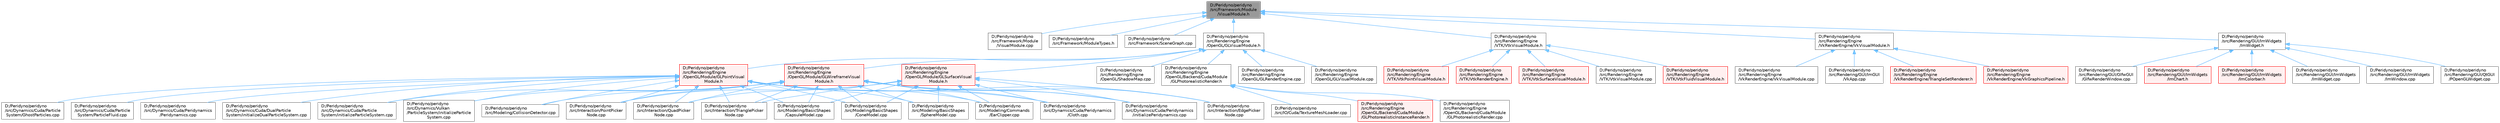 digraph "D:/Peridyno/peridyno/src/Framework/Module/VisualModule.h"
{
 // LATEX_PDF_SIZE
  bgcolor="transparent";
  edge [fontname=Helvetica,fontsize=10,labelfontname=Helvetica,labelfontsize=10];
  node [fontname=Helvetica,fontsize=10,shape=box,height=0.2,width=0.4];
  Node1 [id="Node000001",label="D:/Peridyno/peridyno\l/src/Framework/Module\l/VisualModule.h",height=0.2,width=0.4,color="gray40", fillcolor="grey60", style="filled", fontcolor="black",tooltip=" "];
  Node1 -> Node2 [id="edge1_Node000001_Node000002",dir="back",color="steelblue1",style="solid",tooltip=" "];
  Node2 [id="Node000002",label="D:/Peridyno/peridyno\l/src/Framework/Module\l/VisualModule.cpp",height=0.2,width=0.4,color="grey40", fillcolor="white", style="filled",URL="$_visual_module_8cpp.html",tooltip=" "];
  Node1 -> Node3 [id="edge2_Node000001_Node000003",dir="back",color="steelblue1",style="solid",tooltip=" "];
  Node3 [id="Node000003",label="D:/Peridyno/peridyno\l/src/Framework/ModuleTypes.h",height=0.2,width=0.4,color="grey40", fillcolor="white", style="filled",URL="$_module_types_8h.html",tooltip=" "];
  Node1 -> Node4 [id="edge3_Node000001_Node000004",dir="back",color="steelblue1",style="solid",tooltip=" "];
  Node4 [id="Node000004",label="D:/Peridyno/peridyno\l/src/Framework/SceneGraph.cpp",height=0.2,width=0.4,color="grey40", fillcolor="white", style="filled",URL="$_scene_graph_8cpp.html",tooltip=" "];
  Node1 -> Node5 [id="edge4_Node000001_Node000005",dir="back",color="steelblue1",style="solid",tooltip=" "];
  Node5 [id="Node000005",label="D:/Peridyno/peridyno\l/src/Rendering/Engine\l/OpenGL/GLVisualModule.h",height=0.2,width=0.4,color="grey40", fillcolor="white", style="filled",URL="$_g_l_visual_module_8h.html",tooltip=" "];
  Node5 -> Node6 [id="edge5_Node000005_Node000006",dir="back",color="steelblue1",style="solid",tooltip=" "];
  Node6 [id="Node000006",label="D:/Peridyno/peridyno\l/src/Rendering/Engine\l/OpenGL/Backend/Cuda/Module\l/GLPhotorealisticRender.h",height=0.2,width=0.4,color="grey40", fillcolor="white", style="filled",URL="$_g_l_photorealistic_render_8h.html",tooltip=" "];
  Node6 -> Node7 [id="edge6_Node000006_Node000007",dir="back",color="steelblue1",style="solid",tooltip=" "];
  Node7 [id="Node000007",label="D:/Peridyno/peridyno\l/src/IO/Cuda/TextureMeshLoader.cpp",height=0.2,width=0.4,color="grey40", fillcolor="white", style="filled",URL="$_texture_mesh_loader_8cpp.html",tooltip=" "];
  Node6 -> Node8 [id="edge7_Node000006_Node000008",dir="back",color="steelblue1",style="solid",tooltip=" "];
  Node8 [id="Node000008",label="D:/Peridyno/peridyno\l/src/Rendering/Engine\l/OpenGL/Backend/Cuda/Module\l/GLPhotorealisticInstanceRender.h",height=0.2,width=0.4,color="red", fillcolor="#FFF0F0", style="filled",URL="$_g_l_photorealistic_instance_render_8h.html",tooltip=" "];
  Node6 -> Node15 [id="edge8_Node000006_Node000015",dir="back",color="steelblue1",style="solid",tooltip=" "];
  Node15 [id="Node000015",label="D:/Peridyno/peridyno\l/src/Rendering/Engine\l/OpenGL/Backend/Cuda/Module\l/GLPhotorealisticRender.cpp",height=0.2,width=0.4,color="grey40", fillcolor="white", style="filled",URL="$_g_l_photorealistic_render_8cpp.html",tooltip=" "];
  Node5 -> Node16 [id="edge9_Node000005_Node000016",dir="back",color="steelblue1",style="solid",tooltip=" "];
  Node16 [id="Node000016",label="D:/Peridyno/peridyno\l/src/Rendering/Engine\l/OpenGL/GLRenderEngine.cpp",height=0.2,width=0.4,color="grey40", fillcolor="white", style="filled",URL="$_g_l_render_engine_8cpp.html",tooltip=" "];
  Node5 -> Node17 [id="edge10_Node000005_Node000017",dir="back",color="steelblue1",style="solid",tooltip=" "];
  Node17 [id="Node000017",label="D:/Peridyno/peridyno\l/src/Rendering/Engine\l/OpenGL/GLVisualModule.cpp",height=0.2,width=0.4,color="grey40", fillcolor="white", style="filled",URL="$_g_l_visual_module_8cpp.html",tooltip=" "];
  Node5 -> Node18 [id="edge11_Node000005_Node000018",dir="back",color="steelblue1",style="solid",tooltip=" "];
  Node18 [id="Node000018",label="D:/Peridyno/peridyno\l/src/Rendering/Engine\l/OpenGL/Module/GLPointVisual\lModule.h",height=0.2,width=0.4,color="red", fillcolor="#FFF0F0", style="filled",URL="$_g_l_point_visual_module_8h.html",tooltip=" "];
  Node18 -> Node19 [id="edge12_Node000018_Node000019",dir="back",color="steelblue1",style="solid",tooltip=" "];
  Node19 [id="Node000019",label="D:/Peridyno/peridyno\l/src/Dynamics/Cuda/DualParticle\lSystem/initializeDualParticleSystem.cpp",height=0.2,width=0.4,color="grey40", fillcolor="white", style="filled",URL="$initialize_dual_particle_system_8cpp.html",tooltip=" "];
  Node18 -> Node20 [id="edge13_Node000018_Node000020",dir="back",color="steelblue1",style="solid",tooltip=" "];
  Node20 [id="Node000020",label="D:/Peridyno/peridyno\l/src/Dynamics/Cuda/Particle\lSystem/GhostParticles.cpp",height=0.2,width=0.4,color="grey40", fillcolor="white", style="filled",URL="$_ghost_particles_8cpp.html",tooltip=" "];
  Node18 -> Node21 [id="edge14_Node000018_Node000021",dir="back",color="steelblue1",style="solid",tooltip=" "];
  Node21 [id="Node000021",label="D:/Peridyno/peridyno\l/src/Dynamics/Cuda/Particle\lSystem/ParticleFluid.cpp",height=0.2,width=0.4,color="grey40", fillcolor="white", style="filled",URL="$_cuda_2_particle_system_2_particle_fluid_8cpp.html",tooltip=" "];
  Node18 -> Node22 [id="edge15_Node000018_Node000022",dir="back",color="steelblue1",style="solid",tooltip=" "];
  Node22 [id="Node000022",label="D:/Peridyno/peridyno\l/src/Dynamics/Cuda/Particle\lSystem/initializeParticleSystem.cpp",height=0.2,width=0.4,color="grey40", fillcolor="white", style="filled",URL="$_cuda_2_particle_system_2initialize_particle_system_8cpp.html",tooltip=" "];
  Node18 -> Node23 [id="edge16_Node000018_Node000023",dir="back",color="steelblue1",style="solid",tooltip=" "];
  Node23 [id="Node000023",label="D:/Peridyno/peridyno\l/src/Dynamics/Cuda/Peridynamics\l/Cloth.cpp",height=0.2,width=0.4,color="grey40", fillcolor="white", style="filled",URL="$_cloth_8cpp.html",tooltip=" "];
  Node18 -> Node24 [id="edge17_Node000018_Node000024",dir="back",color="steelblue1",style="solid",tooltip=" "];
  Node24 [id="Node000024",label="D:/Peridyno/peridyno\l/src/Dynamics/Cuda/Peridynamics\l/Peridynamics.cpp",height=0.2,width=0.4,color="grey40", fillcolor="white", style="filled",URL="$_peridynamics_8cpp.html",tooltip=" "];
  Node18 -> Node25 [id="edge18_Node000018_Node000025",dir="back",color="steelblue1",style="solid",tooltip=" "];
  Node25 [id="Node000025",label="D:/Peridyno/peridyno\l/src/Dynamics/Cuda/Peridynamics\l/initializePeridynamics.cpp",height=0.2,width=0.4,color="grey40", fillcolor="white", style="filled",URL="$initialize_peridynamics_8cpp.html",tooltip=" "];
  Node18 -> Node26 [id="edge19_Node000018_Node000026",dir="back",color="steelblue1",style="solid",tooltip=" "];
  Node26 [id="Node000026",label="D:/Peridyno/peridyno\l/src/Dynamics/Vulkan\l/ParticleSystem/initializeParticle\lSystem.cpp",height=0.2,width=0.4,color="grey40", fillcolor="white", style="filled",URL="$_vulkan_2_particle_system_2initialize_particle_system_8cpp.html",tooltip=" "];
  Node18 -> Node27 [id="edge20_Node000018_Node000027",dir="back",color="steelblue1",style="solid",tooltip=" "];
  Node27 [id="Node000027",label="D:/Peridyno/peridyno\l/src/Interaction/EdgePicker\lNode.cpp",height=0.2,width=0.4,color="grey40", fillcolor="white", style="filled",URL="$_edge_picker_node_8cpp.html",tooltip=" "];
  Node18 -> Node28 [id="edge21_Node000018_Node000028",dir="back",color="steelblue1",style="solid",tooltip=" "];
  Node28 [id="Node000028",label="D:/Peridyno/peridyno\l/src/Interaction/PointPicker\lNode.cpp",height=0.2,width=0.4,color="grey40", fillcolor="white", style="filled",URL="$_point_picker_node_8cpp.html",tooltip=" "];
  Node18 -> Node29 [id="edge22_Node000018_Node000029",dir="back",color="steelblue1",style="solid",tooltip=" "];
  Node29 [id="Node000029",label="D:/Peridyno/peridyno\l/src/Interaction/QuadPicker\lNode.cpp",height=0.2,width=0.4,color="grey40", fillcolor="white", style="filled",URL="$_quad_picker_node_8cpp.html",tooltip=" "];
  Node18 -> Node30 [id="edge23_Node000018_Node000030",dir="back",color="steelblue1",style="solid",tooltip=" "];
  Node30 [id="Node000030",label="D:/Peridyno/peridyno\l/src/Interaction/TrianglePicker\lNode.cpp",height=0.2,width=0.4,color="grey40", fillcolor="white", style="filled",URL="$_triangle_picker_node_8cpp.html",tooltip=" "];
  Node18 -> Node31 [id="edge24_Node000018_Node000031",dir="back",color="steelblue1",style="solid",tooltip=" "];
  Node31 [id="Node000031",label="D:/Peridyno/peridyno\l/src/Modeling/BasicShapes\l/CapsuleModel.cpp",height=0.2,width=0.4,color="grey40", fillcolor="white", style="filled",URL="$_capsule_model_8cpp.html",tooltip=" "];
  Node18 -> Node32 [id="edge25_Node000018_Node000032",dir="back",color="steelblue1",style="solid",tooltip=" "];
  Node32 [id="Node000032",label="D:/Peridyno/peridyno\l/src/Modeling/BasicShapes\l/ConeModel.cpp",height=0.2,width=0.4,color="grey40", fillcolor="white", style="filled",URL="$_cone_model_8cpp.html",tooltip=" "];
  Node18 -> Node33 [id="edge26_Node000018_Node000033",dir="back",color="steelblue1",style="solid",tooltip=" "];
  Node33 [id="Node000033",label="D:/Peridyno/peridyno\l/src/Modeling/BasicShapes\l/SphereModel.cpp",height=0.2,width=0.4,color="grey40", fillcolor="white", style="filled",URL="$_sphere_model_8cpp.html",tooltip=" "];
  Node18 -> Node34 [id="edge27_Node000018_Node000034",dir="back",color="steelblue1",style="solid",tooltip=" "];
  Node34 [id="Node000034",label="D:/Peridyno/peridyno\l/src/Modeling/CollisionDetector.cpp",height=0.2,width=0.4,color="grey40", fillcolor="white", style="filled",URL="$_collision_detector_8cpp.html",tooltip=" "];
  Node18 -> Node35 [id="edge28_Node000018_Node000035",dir="back",color="steelblue1",style="solid",tooltip=" "];
  Node35 [id="Node000035",label="D:/Peridyno/peridyno\l/src/Modeling/Commands\l/EarClipper.cpp",height=0.2,width=0.4,color="grey40", fillcolor="white", style="filled",URL="$_ear_clipper_8cpp.html",tooltip=" "];
  Node5 -> Node51 [id="edge29_Node000005_Node000051",dir="back",color="steelblue1",style="solid",tooltip=" "];
  Node51 [id="Node000051",label="D:/Peridyno/peridyno\l/src/Rendering/Engine\l/OpenGL/Module/GLSurfaceVisual\lModule.h",height=0.2,width=0.4,color="red", fillcolor="#FFF0F0", style="filled",URL="$_g_l_surface_visual_module_8h.html",tooltip=" "];
  Node51 -> Node23 [id="edge30_Node000051_Node000023",dir="back",color="steelblue1",style="solid",tooltip=" "];
  Node51 -> Node25 [id="edge31_Node000051_Node000025",dir="back",color="steelblue1",style="solid",tooltip=" "];
  Node51 -> Node27 [id="edge32_Node000051_Node000027",dir="back",color="steelblue1",style="solid",tooltip=" "];
  Node51 -> Node28 [id="edge33_Node000051_Node000028",dir="back",color="steelblue1",style="solid",tooltip=" "];
  Node51 -> Node29 [id="edge34_Node000051_Node000029",dir="back",color="steelblue1",style="solid",tooltip=" "];
  Node51 -> Node30 [id="edge35_Node000051_Node000030",dir="back",color="steelblue1",style="solid",tooltip=" "];
  Node51 -> Node31 [id="edge36_Node000051_Node000031",dir="back",color="steelblue1",style="solid",tooltip=" "];
  Node51 -> Node32 [id="edge37_Node000051_Node000032",dir="back",color="steelblue1",style="solid",tooltip=" "];
  Node51 -> Node33 [id="edge38_Node000051_Node000033",dir="back",color="steelblue1",style="solid",tooltip=" "];
  Node51 -> Node35 [id="edge39_Node000051_Node000035",dir="back",color="steelblue1",style="solid",tooltip=" "];
  Node5 -> Node78 [id="edge40_Node000005_Node000078",dir="back",color="steelblue1",style="solid",tooltip=" "];
  Node78 [id="Node000078",label="D:/Peridyno/peridyno\l/src/Rendering/Engine\l/OpenGL/Module/GLWireframeVisual\lModule.h",height=0.2,width=0.4,color="red", fillcolor="#FFF0F0", style="filled",URL="$_g_l_wireframe_visual_module_8h.html",tooltip=" "];
  Node78 -> Node22 [id="edge41_Node000078_Node000022",dir="back",color="steelblue1",style="solid",tooltip=" "];
  Node78 -> Node23 [id="edge42_Node000078_Node000023",dir="back",color="steelblue1",style="solid",tooltip=" "];
  Node78 -> Node25 [id="edge43_Node000078_Node000025",dir="back",color="steelblue1",style="solid",tooltip=" "];
  Node78 -> Node26 [id="edge44_Node000078_Node000026",dir="back",color="steelblue1",style="solid",tooltip=" "];
  Node78 -> Node27 [id="edge45_Node000078_Node000027",dir="back",color="steelblue1",style="solid",tooltip=" "];
  Node78 -> Node28 [id="edge46_Node000078_Node000028",dir="back",color="steelblue1",style="solid",tooltip=" "];
  Node78 -> Node29 [id="edge47_Node000078_Node000029",dir="back",color="steelblue1",style="solid",tooltip=" "];
  Node78 -> Node30 [id="edge48_Node000078_Node000030",dir="back",color="steelblue1",style="solid",tooltip=" "];
  Node78 -> Node31 [id="edge49_Node000078_Node000031",dir="back",color="steelblue1",style="solid",tooltip=" "];
  Node78 -> Node32 [id="edge50_Node000078_Node000032",dir="back",color="steelblue1",style="solid",tooltip=" "];
  Node78 -> Node33 [id="edge51_Node000078_Node000033",dir="back",color="steelblue1",style="solid",tooltip=" "];
  Node78 -> Node34 [id="edge52_Node000078_Node000034",dir="back",color="steelblue1",style="solid",tooltip=" "];
  Node78 -> Node35 [id="edge53_Node000078_Node000035",dir="back",color="steelblue1",style="solid",tooltip=" "];
  Node5 -> Node84 [id="edge54_Node000005_Node000084",dir="back",color="steelblue1",style="solid",tooltip=" "];
  Node84 [id="Node000084",label="D:/Peridyno/peridyno\l/src/Rendering/Engine\l/OpenGL/ShadowMap.cpp",height=0.2,width=0.4,color="grey40", fillcolor="white", style="filled",URL="$_shadow_map_8cpp.html",tooltip=" "];
  Node1 -> Node85 [id="edge55_Node000001_Node000085",dir="back",color="steelblue1",style="solid",tooltip=" "];
  Node85 [id="Node000085",label="D:/Peridyno/peridyno\l/src/Rendering/Engine\l/VTK/VtkVisualModule.h",height=0.2,width=0.4,color="grey40", fillcolor="white", style="filled",URL="$_vtk_visual_module_8h.html",tooltip=" "];
  Node85 -> Node86 [id="edge56_Node000085_Node000086",dir="back",color="steelblue1",style="solid",tooltip=" "];
  Node86 [id="Node000086",label="D:/Peridyno/peridyno\l/src/Rendering/Engine\l/VTK/VtkFluidVisualModule.h",height=0.2,width=0.4,color="red", fillcolor="#FFF0F0", style="filled",URL="$_vtk_fluid_visual_module_8h.html",tooltip=" "];
  Node85 -> Node88 [id="edge57_Node000085_Node000088",dir="back",color="steelblue1",style="solid",tooltip=" "];
  Node88 [id="Node000088",label="D:/Peridyno/peridyno\l/src/Rendering/Engine\l/VTK/VtkPointVisualModule.h",height=0.2,width=0.4,color="red", fillcolor="#FFF0F0", style="filled",URL="$_vtk_point_visual_module_8h.html",tooltip=" "];
  Node85 -> Node90 [id="edge58_Node000085_Node000090",dir="back",color="steelblue1",style="solid",tooltip=" "];
  Node90 [id="Node000090",label="D:/Peridyno/peridyno\l/src/Rendering/Engine\l/VTK/VtkRenderEngine.h",height=0.2,width=0.4,color="red", fillcolor="#FFF0F0", style="filled",URL="$_vtk_render_engine_8h.html",tooltip=" "];
  Node85 -> Node92 [id="edge59_Node000085_Node000092",dir="back",color="steelblue1",style="solid",tooltip=" "];
  Node92 [id="Node000092",label="D:/Peridyno/peridyno\l/src/Rendering/Engine\l/VTK/VtkSurfaceVisualModule.h",height=0.2,width=0.4,color="red", fillcolor="#FFF0F0", style="filled",URL="$_vtk_surface_visual_module_8h.html",tooltip=" "];
  Node85 -> Node94 [id="edge60_Node000085_Node000094",dir="back",color="steelblue1",style="solid",tooltip=" "];
  Node94 [id="Node000094",label="D:/Peridyno/peridyno\l/src/Rendering/Engine\l/VTK/VtkVisualModule.cpp",height=0.2,width=0.4,color="grey40", fillcolor="white", style="filled",URL="$_vtk_visual_module_8cpp.html",tooltip=" "];
  Node1 -> Node95 [id="edge61_Node000001_Node000095",dir="back",color="steelblue1",style="solid",tooltip=" "];
  Node95 [id="Node000095",label="D:/Peridyno/peridyno\l/src/Rendering/Engine\l/VkRenderEngine/VkVisualModule.h",height=0.2,width=0.4,color="grey40", fillcolor="white", style="filled",URL="$_vk_visual_module_8h.html",tooltip=" "];
  Node95 -> Node96 [id="edge62_Node000095_Node000096",dir="back",color="steelblue1",style="solid",tooltip=" "];
  Node96 [id="Node000096",label="D:/Peridyno/peridyno\l/src/Rendering/Engine\l/VkRenderEngine/TriangleSetRenderer.h",height=0.2,width=0.4,color="red", fillcolor="#FFF0F0", style="filled",URL="$_triangle_set_renderer_8h.html",tooltip=" "];
  Node95 -> Node98 [id="edge63_Node000095_Node000098",dir="back",color="steelblue1",style="solid",tooltip=" "];
  Node98 [id="Node000098",label="D:/Peridyno/peridyno\l/src/Rendering/Engine\l/VkRenderEngine/VkGraphicsPipeline.h",height=0.2,width=0.4,color="red", fillcolor="#FFF0F0", style="filled",URL="$_vk_graphics_pipeline_8h.html",tooltip=" "];
  Node95 -> Node104 [id="edge64_Node000095_Node000104",dir="back",color="steelblue1",style="solid",tooltip=" "];
  Node104 [id="Node000104",label="D:/Peridyno/peridyno\l/src/Rendering/Engine\l/VkRenderEngine/VkVisualModule.cpp",height=0.2,width=0.4,color="grey40", fillcolor="white", style="filled",URL="$_vk_visual_module_8cpp.html",tooltip=" "];
  Node95 -> Node105 [id="edge65_Node000095_Node000105",dir="back",color="steelblue1",style="solid",tooltip=" "];
  Node105 [id="Node000105",label="D:/Peridyno/peridyno\l/src/Rendering/GUI/ImGUI\l/VkApp.cpp",height=0.2,width=0.4,color="grey40", fillcolor="white", style="filled",URL="$_vk_app_8cpp.html",tooltip=" "];
  Node1 -> Node106 [id="edge66_Node000001_Node000106",dir="back",color="steelblue1",style="solid",tooltip=" "];
  Node106 [id="Node000106",label="D:/Peridyno/peridyno\l/src/Rendering/GUI/ImWidgets\l/ImWidget.h",height=0.2,width=0.4,color="grey40", fillcolor="white", style="filled",URL="$_im_widget_8h.html",tooltip=" "];
  Node106 -> Node107 [id="edge67_Node000106_Node000107",dir="back",color="steelblue1",style="solid",tooltip=" "];
  Node107 [id="Node000107",label="D:/Peridyno/peridyno\l/src/Rendering/GUI/GlfwGUI\l/GlfwRenderWindow.cpp",height=0.2,width=0.4,color="grey40", fillcolor="white", style="filled",URL="$_glfw_render_window_8cpp.html",tooltip=" "];
  Node106 -> Node108 [id="edge68_Node000106_Node000108",dir="back",color="steelblue1",style="solid",tooltip=" "];
  Node108 [id="Node000108",label="D:/Peridyno/peridyno\l/src/Rendering/GUI/ImWidgets\l/ImChart.h",height=0.2,width=0.4,color="red", fillcolor="#FFF0F0", style="filled",URL="$_im_chart_8h.html",tooltip=" "];
  Node106 -> Node110 [id="edge69_Node000106_Node000110",dir="back",color="steelblue1",style="solid",tooltip=" "];
  Node110 [id="Node000110",label="D:/Peridyno/peridyno\l/src/Rendering/GUI/ImWidgets\l/ImColorbar.h",height=0.2,width=0.4,color="red", fillcolor="#FFF0F0", style="filled",URL="$_im_colorbar_8h.html",tooltip=" "];
  Node106 -> Node112 [id="edge70_Node000106_Node000112",dir="back",color="steelblue1",style="solid",tooltip=" "];
  Node112 [id="Node000112",label="D:/Peridyno/peridyno\l/src/Rendering/GUI/ImWidgets\l/ImWidget.cpp",height=0.2,width=0.4,color="grey40", fillcolor="white", style="filled",URL="$_im_widget_8cpp.html",tooltip=" "];
  Node106 -> Node113 [id="edge71_Node000106_Node000113",dir="back",color="steelblue1",style="solid",tooltip=" "];
  Node113 [id="Node000113",label="D:/Peridyno/peridyno\l/src/Rendering/GUI/ImWidgets\l/ImWindow.cpp",height=0.2,width=0.4,color="grey40", fillcolor="white", style="filled",URL="$_im_window_8cpp.html",tooltip=" "];
  Node106 -> Node114 [id="edge72_Node000106_Node000114",dir="back",color="steelblue1",style="solid",tooltip=" "];
  Node114 [id="Node000114",label="D:/Peridyno/peridyno\l/src/Rendering/GUI/QtGUI\l/POpenGLWidget.cpp",height=0.2,width=0.4,color="grey40", fillcolor="white", style="filled",URL="$_p_open_g_l_widget_8cpp.html",tooltip=" "];
}
